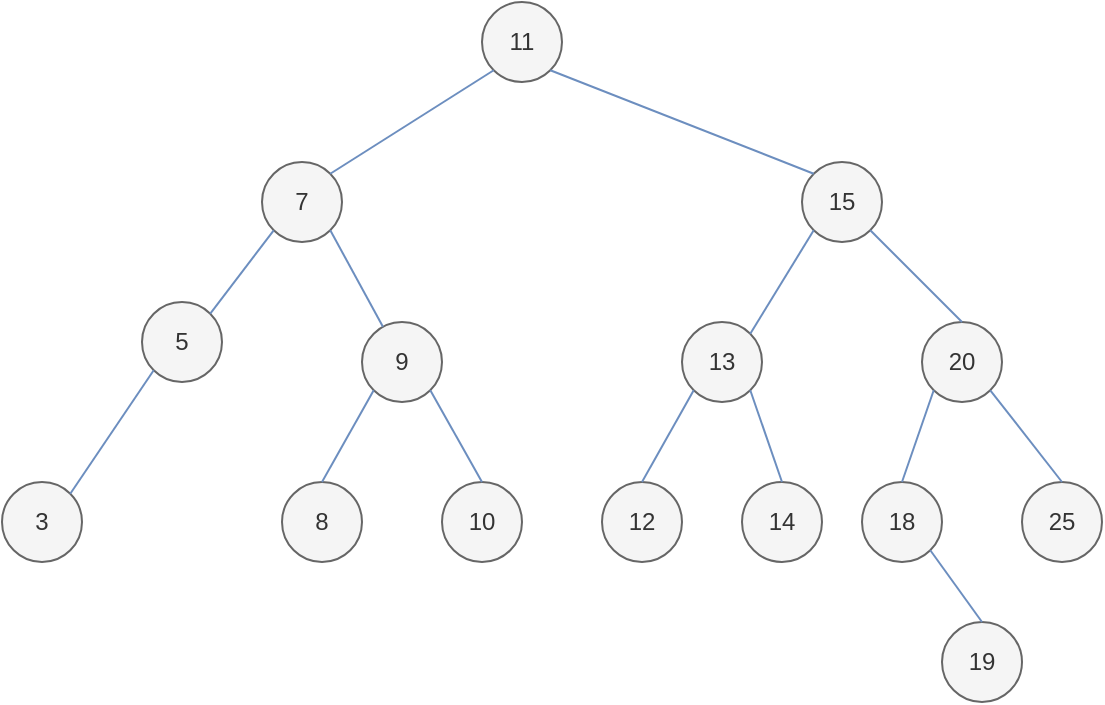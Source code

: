 <mxfile version="12.4.2" type="device" pages="1"><diagram id="eBGp7JvYaU3qFHQgBMZy" name="Page-1"><mxGraphModel dx="946" dy="609" grid="1" gridSize="10" guides="1" tooltips="1" connect="1" arrows="1" fold="1" page="1" pageScale="1" pageWidth="827" pageHeight="1169" math="0" shadow="0"><root><mxCell id="0"/><mxCell id="1" parent="0"/><mxCell id="XPtZCufVCyUPC7rqBm3s-2" value="11" style="ellipse;whiteSpace=wrap;html=1;aspect=fixed;fillColor=#f5f5f5;strokeColor=#666666;fontColor=#333333;" vertex="1" parent="1"><mxGeometry x="360" y="40" width="40" height="40" as="geometry"/></mxCell><mxCell id="XPtZCufVCyUPC7rqBm3s-3" value="7" style="ellipse;whiteSpace=wrap;html=1;aspect=fixed;fillColor=#f5f5f5;strokeColor=#666666;fontColor=#333333;" vertex="1" parent="1"><mxGeometry x="250" y="120" width="40" height="40" as="geometry"/></mxCell><mxCell id="XPtZCufVCyUPC7rqBm3s-4" value="15" style="ellipse;whiteSpace=wrap;html=1;aspect=fixed;fillColor=#f5f5f5;strokeColor=#666666;fontColor=#333333;" vertex="1" parent="1"><mxGeometry x="520" y="120" width="40" height="40" as="geometry"/></mxCell><mxCell id="XPtZCufVCyUPC7rqBm3s-5" value="9" style="ellipse;whiteSpace=wrap;html=1;aspect=fixed;fillColor=#f5f5f5;strokeColor=#666666;fontColor=#333333;" vertex="1" parent="1"><mxGeometry x="300" y="200" width="40" height="40" as="geometry"/></mxCell><mxCell id="XPtZCufVCyUPC7rqBm3s-6" value="5" style="ellipse;whiteSpace=wrap;html=1;aspect=fixed;fillColor=#f5f5f5;strokeColor=#666666;fontColor=#333333;" vertex="1" parent="1"><mxGeometry x="190" y="190" width="40" height="40" as="geometry"/></mxCell><mxCell id="XPtZCufVCyUPC7rqBm3s-7" value="3" style="ellipse;whiteSpace=wrap;html=1;aspect=fixed;fillColor=#f5f5f5;strokeColor=#666666;fontColor=#333333;" vertex="1" parent="1"><mxGeometry x="120" y="280" width="40" height="40" as="geometry"/></mxCell><mxCell id="XPtZCufVCyUPC7rqBm3s-8" value="8" style="ellipse;whiteSpace=wrap;html=1;aspect=fixed;fillColor=#f5f5f5;strokeColor=#666666;fontColor=#333333;" vertex="1" parent="1"><mxGeometry x="260" y="280" width="40" height="40" as="geometry"/></mxCell><mxCell id="XPtZCufVCyUPC7rqBm3s-9" value="10" style="ellipse;whiteSpace=wrap;html=1;aspect=fixed;fillColor=#f5f5f5;strokeColor=#666666;fontColor=#333333;" vertex="1" parent="1"><mxGeometry x="340" y="280" width="40" height="40" as="geometry"/></mxCell><mxCell id="XPtZCufVCyUPC7rqBm3s-10" value="13" style="ellipse;whiteSpace=wrap;html=1;aspect=fixed;fillColor=#f5f5f5;strokeColor=#666666;fontColor=#333333;" vertex="1" parent="1"><mxGeometry x="460" y="200" width="40" height="40" as="geometry"/></mxCell><mxCell id="XPtZCufVCyUPC7rqBm3s-11" value="20" style="ellipse;whiteSpace=wrap;html=1;aspect=fixed;fillColor=#f5f5f5;strokeColor=#666666;fontColor=#333333;" vertex="1" parent="1"><mxGeometry x="580" y="200" width="40" height="40" as="geometry"/></mxCell><mxCell id="XPtZCufVCyUPC7rqBm3s-12" value="12" style="ellipse;whiteSpace=wrap;html=1;aspect=fixed;fillColor=#f5f5f5;strokeColor=#666666;fontColor=#333333;" vertex="1" parent="1"><mxGeometry x="420" y="280" width="40" height="40" as="geometry"/></mxCell><mxCell id="XPtZCufVCyUPC7rqBm3s-13" value="14" style="ellipse;whiteSpace=wrap;html=1;aspect=fixed;fillColor=#f5f5f5;strokeColor=#666666;fontColor=#333333;" vertex="1" parent="1"><mxGeometry x="490" y="280" width="40" height="40" as="geometry"/></mxCell><mxCell id="XPtZCufVCyUPC7rqBm3s-14" value="18" style="ellipse;whiteSpace=wrap;html=1;aspect=fixed;fillColor=#f5f5f5;strokeColor=#666666;fontColor=#333333;" vertex="1" parent="1"><mxGeometry x="550" y="280" width="40" height="40" as="geometry"/></mxCell><mxCell id="XPtZCufVCyUPC7rqBm3s-15" value="25" style="ellipse;whiteSpace=wrap;html=1;aspect=fixed;fillColor=#f5f5f5;strokeColor=#666666;fontColor=#333333;" vertex="1" parent="1"><mxGeometry x="630" y="280" width="40" height="40" as="geometry"/></mxCell><mxCell id="XPtZCufVCyUPC7rqBm3s-16" value="19" style="ellipse;whiteSpace=wrap;html=1;aspect=fixed;fillColor=#f5f5f5;strokeColor=#666666;fontColor=#333333;" vertex="1" parent="1"><mxGeometry x="590" y="350" width="40" height="40" as="geometry"/></mxCell><mxCell id="XPtZCufVCyUPC7rqBm3s-17" value="" style="endArrow=none;html=1;exitX=1;exitY=0;exitDx=0;exitDy=0;entryX=0;entryY=1;entryDx=0;entryDy=0;fillColor=#dae8fc;strokeColor=#6c8ebf;" edge="1" parent="1" source="XPtZCufVCyUPC7rqBm3s-3" target="XPtZCufVCyUPC7rqBm3s-2"><mxGeometry width="50" height="50" relative="1" as="geometry"><mxPoint x="410" y="140" as="sourcePoint"/><mxPoint x="460" y="90" as="targetPoint"/></mxGeometry></mxCell><mxCell id="XPtZCufVCyUPC7rqBm3s-19" value="" style="endArrow=none;html=1;exitX=1;exitY=0;exitDx=0;exitDy=0;entryX=0;entryY=1;entryDx=0;entryDy=0;fillColor=#dae8fc;strokeColor=#6c8ebf;" edge="1" parent="1" source="XPtZCufVCyUPC7rqBm3s-6" target="XPtZCufVCyUPC7rqBm3s-3"><mxGeometry width="50" height="50" relative="1" as="geometry"><mxPoint x="170" y="250" as="sourcePoint"/><mxPoint x="220" y="200" as="targetPoint"/></mxGeometry></mxCell><mxCell id="XPtZCufVCyUPC7rqBm3s-20" value="" style="endArrow=none;html=1;exitX=1;exitY=0;exitDx=0;exitDy=0;entryX=0;entryY=1;entryDx=0;entryDy=0;fillColor=#dae8fc;strokeColor=#6c8ebf;" edge="1" parent="1" source="XPtZCufVCyUPC7rqBm3s-7" target="XPtZCufVCyUPC7rqBm3s-6"><mxGeometry width="50" height="50" relative="1" as="geometry"><mxPoint x="164.142" y="215.858" as="sourcePoint"/><mxPoint x="215.858" y="164.142" as="targetPoint"/></mxGeometry></mxCell><mxCell id="XPtZCufVCyUPC7rqBm3s-21" value="" style="endArrow=none;html=1;exitX=0.5;exitY=0;exitDx=0;exitDy=0;entryX=0;entryY=1;entryDx=0;entryDy=0;fillColor=#dae8fc;strokeColor=#6c8ebf;" edge="1" parent="1" source="XPtZCufVCyUPC7rqBm3s-8" target="XPtZCufVCyUPC7rqBm3s-5"><mxGeometry width="50" height="50" relative="1" as="geometry"><mxPoint x="174.142" y="225.858" as="sourcePoint"/><mxPoint x="225.858" y="174.142" as="targetPoint"/></mxGeometry></mxCell><mxCell id="XPtZCufVCyUPC7rqBm3s-22" value="" style="endArrow=none;html=1;exitX=0.5;exitY=0;exitDx=0;exitDy=0;entryX=1;entryY=1;entryDx=0;entryDy=0;fillColor=#dae8fc;strokeColor=#6c8ebf;" edge="1" parent="1" source="XPtZCufVCyUPC7rqBm3s-9" target="XPtZCufVCyUPC7rqBm3s-5"><mxGeometry width="50" height="50" relative="1" as="geometry"><mxPoint x="184.142" y="235.858" as="sourcePoint"/><mxPoint x="235.858" y="184.142" as="targetPoint"/></mxGeometry></mxCell><mxCell id="XPtZCufVCyUPC7rqBm3s-23" value="" style="endArrow=none;html=1;exitX=0;exitY=0;exitDx=0;exitDy=0;entryX=1;entryY=1;entryDx=0;entryDy=0;fillColor=#dae8fc;strokeColor=#6c8ebf;" edge="1" parent="1" source="XPtZCufVCyUPC7rqBm3s-4" target="XPtZCufVCyUPC7rqBm3s-2"><mxGeometry width="50" height="50" relative="1" as="geometry"><mxPoint x="194.142" y="245.858" as="sourcePoint"/><mxPoint x="245.858" y="194.142" as="targetPoint"/></mxGeometry></mxCell><mxCell id="XPtZCufVCyUPC7rqBm3s-24" value="" style="endArrow=none;html=1;exitX=1;exitY=0;exitDx=0;exitDy=0;entryX=0;entryY=1;entryDx=0;entryDy=0;fillColor=#dae8fc;strokeColor=#6c8ebf;" edge="1" parent="1" source="XPtZCufVCyUPC7rqBm3s-10" target="XPtZCufVCyUPC7rqBm3s-4"><mxGeometry width="50" height="50" relative="1" as="geometry"><mxPoint x="204.142" y="255.858" as="sourcePoint"/><mxPoint x="255.858" y="204.142" as="targetPoint"/></mxGeometry></mxCell><mxCell id="XPtZCufVCyUPC7rqBm3s-25" value="" style="endArrow=none;html=1;exitX=0.5;exitY=0;exitDx=0;exitDy=0;entryX=1;entryY=1;entryDx=0;entryDy=0;fillColor=#dae8fc;strokeColor=#6c8ebf;" edge="1" parent="1" source="XPtZCufVCyUPC7rqBm3s-11" target="XPtZCufVCyUPC7rqBm3s-4"><mxGeometry width="50" height="50" relative="1" as="geometry"><mxPoint x="214.142" y="265.858" as="sourcePoint"/><mxPoint x="265.858" y="214.142" as="targetPoint"/></mxGeometry></mxCell><mxCell id="XPtZCufVCyUPC7rqBm3s-26" value="" style="endArrow=none;html=1;exitX=0.5;exitY=0;exitDx=0;exitDy=0;entryX=0;entryY=1;entryDx=0;entryDy=0;fillColor=#dae8fc;strokeColor=#6c8ebf;" edge="1" parent="1" source="XPtZCufVCyUPC7rqBm3s-12" target="XPtZCufVCyUPC7rqBm3s-10"><mxGeometry width="50" height="50" relative="1" as="geometry"><mxPoint x="224.142" y="275.858" as="sourcePoint"/><mxPoint x="275.858" y="224.142" as="targetPoint"/></mxGeometry></mxCell><mxCell id="XPtZCufVCyUPC7rqBm3s-27" value="" style="endArrow=none;html=1;exitX=0.5;exitY=0;exitDx=0;exitDy=0;entryX=1;entryY=1;entryDx=0;entryDy=0;fillColor=#dae8fc;strokeColor=#6c8ebf;" edge="1" parent="1" source="XPtZCufVCyUPC7rqBm3s-13" target="XPtZCufVCyUPC7rqBm3s-10"><mxGeometry width="50" height="50" relative="1" as="geometry"><mxPoint x="234.142" y="285.858" as="sourcePoint"/><mxPoint x="285.858" y="234.142" as="targetPoint"/></mxGeometry></mxCell><mxCell id="XPtZCufVCyUPC7rqBm3s-28" value="" style="endArrow=none;html=1;exitX=0.5;exitY=0;exitDx=0;exitDy=0;entryX=0;entryY=1;entryDx=0;entryDy=0;fillColor=#dae8fc;strokeColor=#6c8ebf;" edge="1" parent="1" source="XPtZCufVCyUPC7rqBm3s-14" target="XPtZCufVCyUPC7rqBm3s-11"><mxGeometry width="50" height="50" relative="1" as="geometry"><mxPoint x="244.142" y="295.858" as="sourcePoint"/><mxPoint x="295.858" y="244.142" as="targetPoint"/></mxGeometry></mxCell><mxCell id="XPtZCufVCyUPC7rqBm3s-29" value="" style="endArrow=none;html=1;exitX=0.5;exitY=0;exitDx=0;exitDy=0;entryX=1;entryY=1;entryDx=0;entryDy=0;fillColor=#dae8fc;strokeColor=#6c8ebf;" edge="1" parent="1" source="XPtZCufVCyUPC7rqBm3s-15" target="XPtZCufVCyUPC7rqBm3s-11"><mxGeometry width="50" height="50" relative="1" as="geometry"><mxPoint x="254.142" y="305.858" as="sourcePoint"/><mxPoint x="305.858" y="254.142" as="targetPoint"/></mxGeometry></mxCell><mxCell id="XPtZCufVCyUPC7rqBm3s-30" value="" style="endArrow=none;html=1;exitX=0.5;exitY=0;exitDx=0;exitDy=0;entryX=1;entryY=1;entryDx=0;entryDy=0;fillColor=#dae8fc;strokeColor=#6c8ebf;" edge="1" parent="1" source="XPtZCufVCyUPC7rqBm3s-16" target="XPtZCufVCyUPC7rqBm3s-14"><mxGeometry width="50" height="50" relative="1" as="geometry"><mxPoint x="264.142" y="315.858" as="sourcePoint"/><mxPoint x="315.858" y="264.142" as="targetPoint"/></mxGeometry></mxCell><mxCell id="XPtZCufVCyUPC7rqBm3s-31" value="" style="endArrow=none;html=1;entryX=1;entryY=1;entryDx=0;entryDy=0;fillColor=#dae8fc;strokeColor=#6c8ebf;" edge="1" parent="1" source="XPtZCufVCyUPC7rqBm3s-5" target="XPtZCufVCyUPC7rqBm3s-3"><mxGeometry width="50" height="50" relative="1" as="geometry"><mxPoint x="274.142" y="325.858" as="sourcePoint"/><mxPoint x="325.858" y="274.142" as="targetPoint"/></mxGeometry></mxCell></root></mxGraphModel></diagram></mxfile>